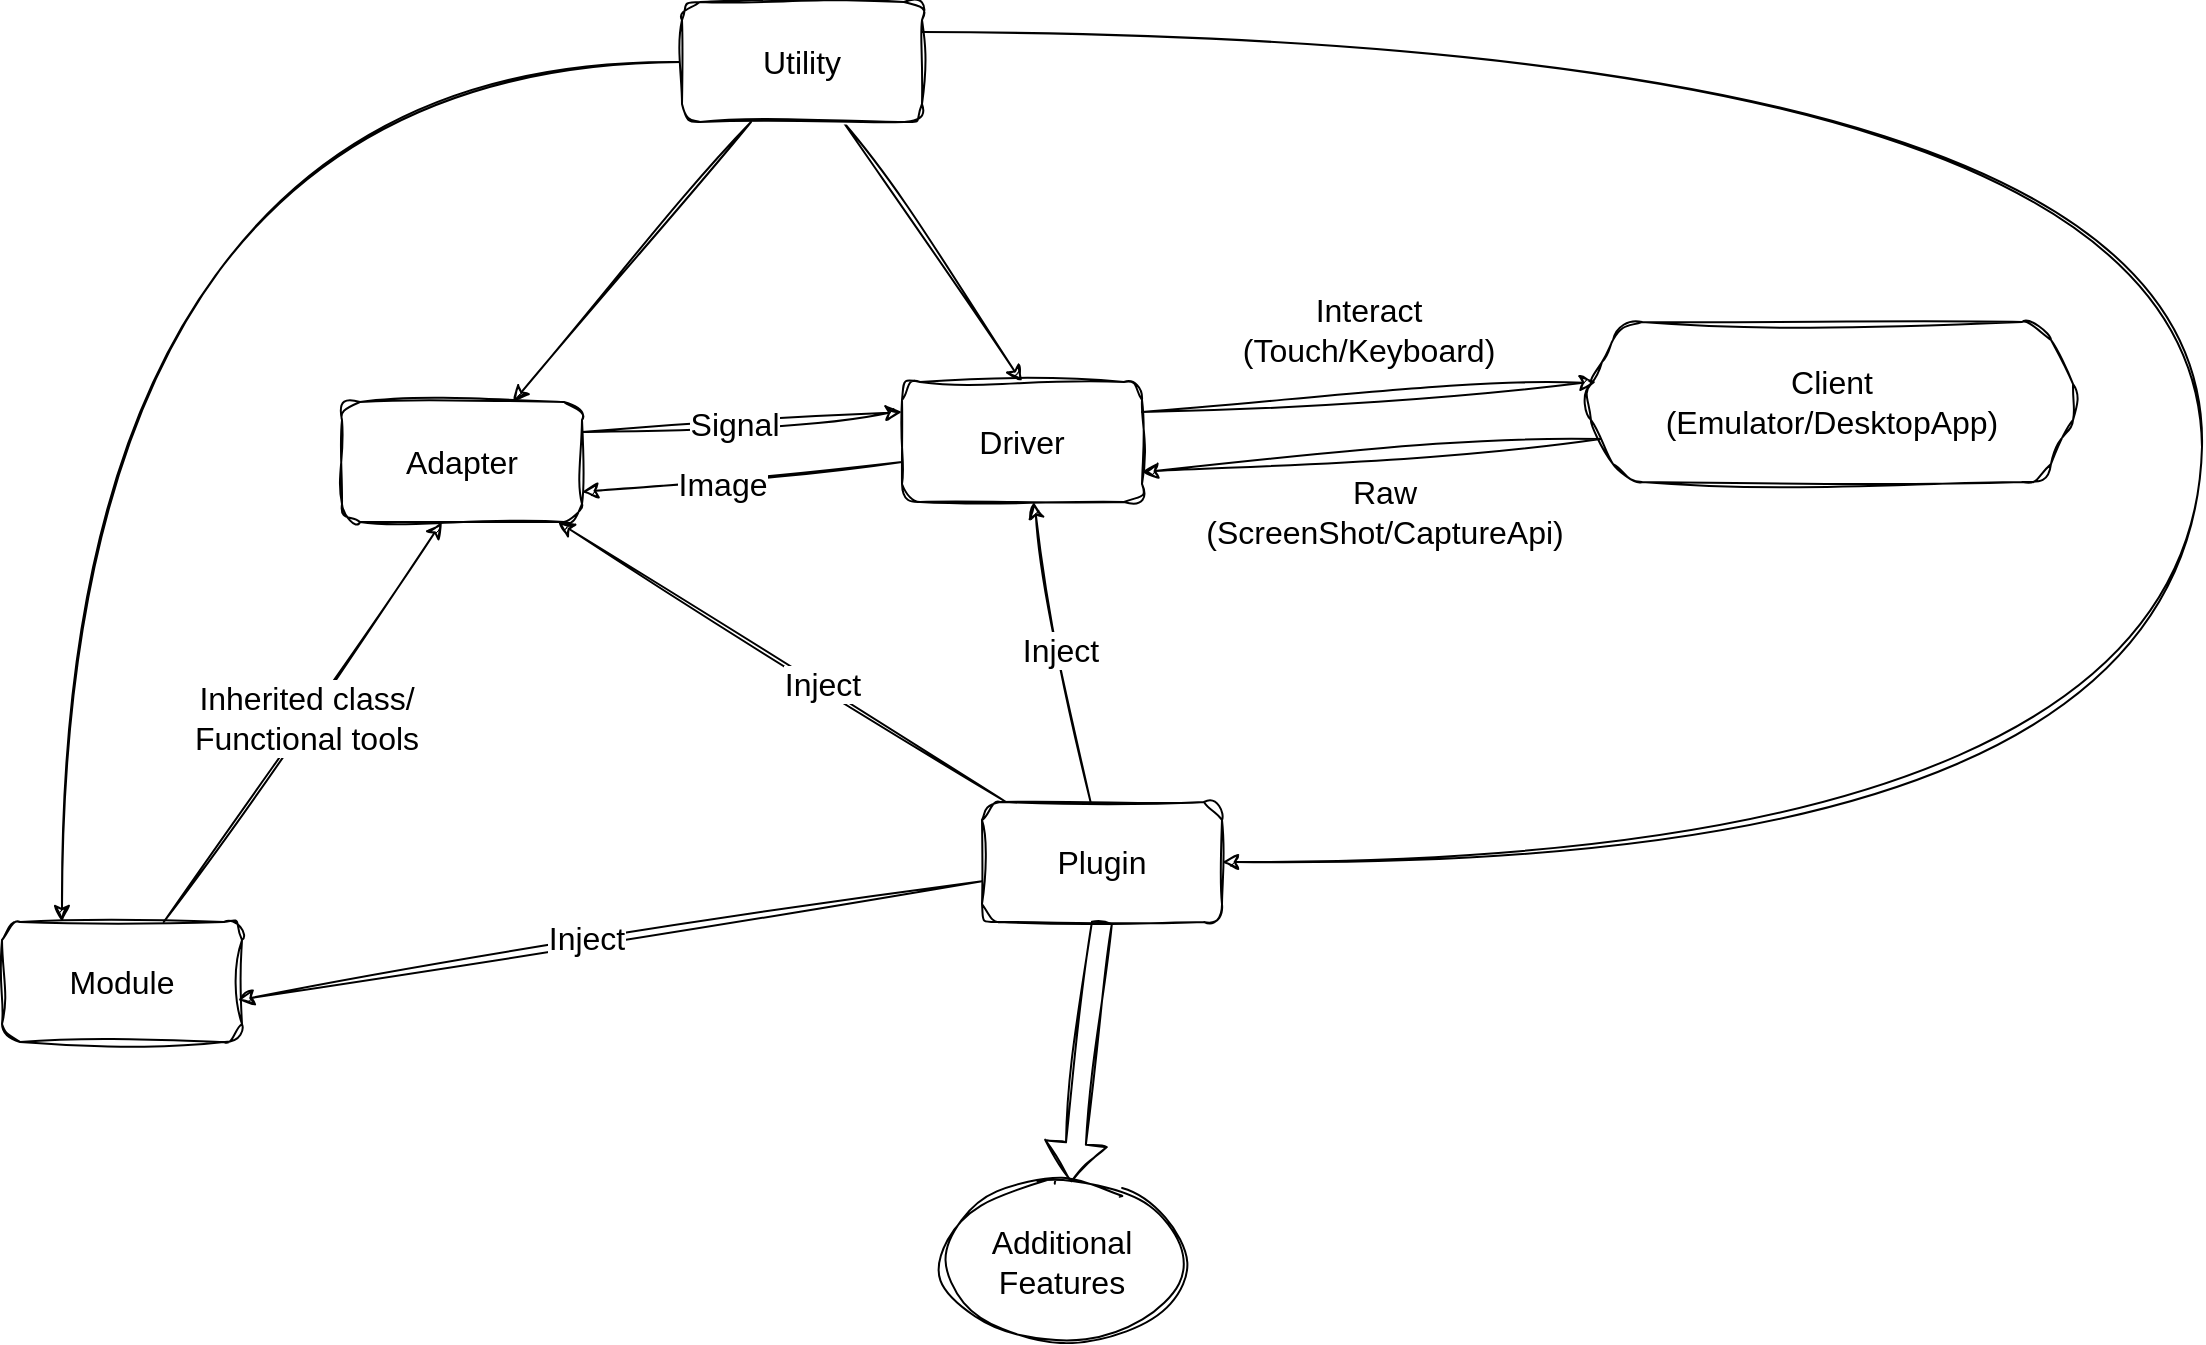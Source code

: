 <mxfile version="21.5.1" type="device" pages="6">
  <diagram name="General Structure" id="98Wy-qGtz1htmhqNoZCP">
    <mxGraphModel dx="1434" dy="1684" grid="1" gridSize="10" guides="1" tooltips="1" connect="1" arrows="1" fold="1" page="0" pageScale="1" pageWidth="827" pageHeight="1169" background="none" math="1" shadow="0">
      <root>
        <mxCell id="0" />
        <mxCell id="1" parent="0" />
        <mxCell id="Zt2jwXp6saf1cUh6ZIA2-4" style="edgeStyle=orthogonalEdgeStyle;rounded=0;sketch=1;hachureGap=4;jiggle=2;curveFitting=1;orthogonalLoop=1;jettySize=auto;html=1;fontFamily=Architects Daughter;fontSource=https%3A%2F%2Ffonts.googleapis.com%2Fcss%3Ffamily%3DArchitects%2BDaughter;fontSize=16;curved=1;entryX=0.25;entryY=0;entryDx=0;entryDy=0;" edge="1" parent="1" source="Zt2jwXp6saf1cUh6ZIA2-1" target="E9UtoPQuEZGJdsfPSDnH-1">
          <mxGeometry relative="1" as="geometry" />
        </mxCell>
        <mxCell id="E9UtoPQuEZGJdsfPSDnH-1" value="&lt;font style=&quot;font-size: 16px;&quot;&gt;Module&lt;/font&gt;" style="rounded=1;whiteSpace=wrap;html=1;sketch=1;curveFitting=1;jiggle=2;fontSize=16;" parent="1" vertex="1">
          <mxGeometry x="150" y="-30" width="120" height="60" as="geometry" />
        </mxCell>
        <mxCell id="Zt2jwXp6saf1cUh6ZIA2-5" style="edgeStyle=orthogonalEdgeStyle;rounded=0;sketch=1;hachureGap=4;jiggle=2;curveFitting=1;orthogonalLoop=1;jettySize=auto;html=1;exitX=1;exitY=0.25;exitDx=0;exitDy=0;fontFamily=Architects Daughter;fontSource=https%3A%2F%2Ffonts.googleapis.com%2Fcss%3Ffamily%3DArchitects%2BDaughter;fontSize=16;curved=1;entryX=1;entryY=0.5;entryDx=0;entryDy=0;" edge="1" parent="1" source="Zt2jwXp6saf1cUh6ZIA2-1" target="E9UtoPQuEZGJdsfPSDnH-4">
          <mxGeometry relative="1" as="geometry">
            <Array as="points">
              <mxPoint x="1250" y="-475" />
              <mxPoint x="1250" y="-60" />
            </Array>
          </mxGeometry>
        </mxCell>
        <mxCell id="E9UtoPQuEZGJdsfPSDnH-4" value="&lt;font style=&quot;font-size: 16px;&quot;&gt;Plugin&lt;/font&gt;" style="rounded=1;whiteSpace=wrap;html=1;sketch=1;curveFitting=1;jiggle=2;fontSize=16;" parent="1" vertex="1">
          <mxGeometry x="640" y="-90" width="120" height="60" as="geometry" />
        </mxCell>
        <mxCell id="E9UtoPQuEZGJdsfPSDnH-5" value="Adapter" style="rounded=1;whiteSpace=wrap;html=1;sketch=1;jiggle=2;curveFitting=1;strokeColor=default;fontFamily=Helvetica;fontSize=16;fontColor=default;fillColor=default;" parent="1" vertex="1">
          <mxGeometry x="320" y="-290" width="120" height="60" as="geometry" />
        </mxCell>
        <mxCell id="Zt2jwXp6saf1cUh6ZIA2-3" style="rounded=0;sketch=1;hachureGap=4;jiggle=2;curveFitting=1;orthogonalLoop=1;jettySize=auto;html=1;fontFamily=Architects Daughter;fontSource=https%3A%2F%2Ffonts.googleapis.com%2Fcss%3Ffamily%3DArchitects%2BDaughter;fontSize=16;entryX=0.5;entryY=0;entryDx=0;entryDy=0;" edge="1" parent="1" source="Zt2jwXp6saf1cUh6ZIA2-1" target="E9UtoPQuEZGJdsfPSDnH-6">
          <mxGeometry relative="1" as="geometry" />
        </mxCell>
        <mxCell id="E9UtoPQuEZGJdsfPSDnH-6" value="Driver" style="rounded=1;whiteSpace=wrap;sketch=1;jiggle=2;curveFitting=1;strokeColor=default;fontFamily=Helvetica;fontSize=16;fontColor=default;fillColor=default;html=1;" parent="1" vertex="1">
          <mxGeometry x="600" y="-300" width="120" height="60" as="geometry" />
        </mxCell>
        <mxCell id="E9UtoPQuEZGJdsfPSDnH-13" value="Client&lt;br style=&quot;border-color: var(--border-color);&quot;&gt;(Emulator/DesktopApp)" style="shape=hexagon;perimeter=hexagonPerimeter2;whiteSpace=wrap;html=1;fixedSize=1;rounded=1;sketch=1;jiggle=2;curveFitting=1;strokeColor=default;fontFamily=Helvetica;fontSize=16;fontColor=default;fillColor=default;" parent="1" vertex="1">
          <mxGeometry x="940" y="-330" width="250" height="80" as="geometry" />
        </mxCell>
        <mxCell id="E9UtoPQuEZGJdsfPSDnH-19" value="" style="endArrow=classic;html=1;rounded=1;hachureGap=4;fontFamily=Helvetica;fontSource=https%3A%2F%2Ffonts.googleapis.com%2Fcss%3Ffamily%3DArchitects%2BDaughter;fontSize=16;fontColor=default;exitX=1;exitY=0.25;exitDx=0;exitDy=0;entryX=0.028;entryY=0.375;entryDx=0;entryDy=0;entryPerimeter=0;sketch=1;curveFitting=1;jiggle=2;" parent="1" source="E9UtoPQuEZGJdsfPSDnH-6" target="E9UtoPQuEZGJdsfPSDnH-13" edge="1">
          <mxGeometry width="50" height="50" relative="1" as="geometry">
            <mxPoint x="620" y="-80" as="sourcePoint" />
            <mxPoint x="670" y="-130" as="targetPoint" />
          </mxGeometry>
        </mxCell>
        <mxCell id="E9UtoPQuEZGJdsfPSDnH-20" value="Interact&lt;br&gt;(Touch/Keyboard)" style="edgeLabel;html=1;align=center;verticalAlign=middle;resizable=0;points=[];fontSize=16;fontFamily=Helvetica;fontColor=default;" parent="E9UtoPQuEZGJdsfPSDnH-19" vertex="1" connectable="0">
          <mxGeometry x="0.241" y="1" relative="1" as="geometry">
            <mxPoint x="-28" y="-31" as="offset" />
          </mxGeometry>
        </mxCell>
        <mxCell id="E9UtoPQuEZGJdsfPSDnH-21" value="" style="endArrow=classic;html=1;rounded=1;hachureGap=4;fontFamily=Helvetica;fontSource=https%3A%2F%2Ffonts.googleapis.com%2Fcss%3Ffamily%3DArchitects%2BDaughter;fontSize=16;fontColor=default;exitX=0;exitY=0.75;exitDx=0;exitDy=0;entryX=1;entryY=0.75;entryDx=0;entryDy=0;sketch=1;curveFitting=1;jiggle=2;" parent="1" source="E9UtoPQuEZGJdsfPSDnH-13" target="E9UtoPQuEZGJdsfPSDnH-6" edge="1">
          <mxGeometry width="50" height="50" relative="1" as="geometry">
            <mxPoint x="920.005" y="-255.281" as="sourcePoint" />
            <mxPoint x="720" y="-270" as="targetPoint" />
          </mxGeometry>
        </mxCell>
        <mxCell id="E9UtoPQuEZGJdsfPSDnH-22" value="Raw&lt;br&gt;(ScreenShot/CaptureApi)" style="edgeLabel;html=1;align=center;verticalAlign=middle;resizable=0;points=[];fontSize=16;fontFamily=Helvetica;fontColor=default;labelBorderColor=none;" parent="E9UtoPQuEZGJdsfPSDnH-21" vertex="1" connectable="0">
          <mxGeometry x="-0.046" y="3" relative="1" as="geometry">
            <mxPoint y="25" as="offset" />
          </mxGeometry>
        </mxCell>
        <mxCell id="E9UtoPQuEZGJdsfPSDnH-23" value="" style="endArrow=classic;html=1;rounded=1;hachureGap=4;fontFamily=Helvetica;fontSource=https%3A%2F%2Ffonts.googleapis.com%2Fcss%3Ffamily%3DArchitects%2BDaughter;fontSize=16;fontColor=default;exitX=1;exitY=0.25;exitDx=0;exitDy=0;entryX=0;entryY=0.25;entryDx=0;entryDy=0;sketch=1;curveFitting=1;jiggle=2;" parent="1" source="E9UtoPQuEZGJdsfPSDnH-5" target="E9UtoPQuEZGJdsfPSDnH-6" edge="1">
          <mxGeometry width="50" height="50" relative="1" as="geometry">
            <mxPoint x="620" y="-80" as="sourcePoint" />
            <mxPoint x="670" y="-130" as="targetPoint" />
            <Array as="points" />
          </mxGeometry>
        </mxCell>
        <mxCell id="E9UtoPQuEZGJdsfPSDnH-25" value="Signal" style="edgeLabel;html=1;align=center;verticalAlign=middle;resizable=0;points=[];fontSize=16;fontFamily=Helvetica;fontColor=default;" parent="E9UtoPQuEZGJdsfPSDnH-23" vertex="1" connectable="0">
          <mxGeometry x="-0.049" y="1" relative="1" as="geometry">
            <mxPoint y="1" as="offset" />
          </mxGeometry>
        </mxCell>
        <mxCell id="E9UtoPQuEZGJdsfPSDnH-26" value="" style="endArrow=classic;html=1;rounded=1;hachureGap=4;fontFamily=Helvetica;fontSource=https%3A%2F%2Ffonts.googleapis.com%2Fcss%3Ffamily%3DArchitects%2BDaughter;fontSize=16;fontColor=default;entryX=1;entryY=0.75;entryDx=0;entryDy=0;sketch=1;curveFitting=1;jiggle=2;" parent="1" target="E9UtoPQuEZGJdsfPSDnH-5" edge="1">
          <mxGeometry width="50" height="50" relative="1" as="geometry">
            <mxPoint x="600" y="-260" as="sourcePoint" />
            <mxPoint x="670" y="-130" as="targetPoint" />
          </mxGeometry>
        </mxCell>
        <mxCell id="E9UtoPQuEZGJdsfPSDnH-27" value="Image" style="edgeLabel;html=1;align=center;verticalAlign=middle;resizable=0;points=[];fontSize=16;fontFamily=Helvetica;fontColor=default;" parent="E9UtoPQuEZGJdsfPSDnH-26" vertex="1" connectable="0">
          <mxGeometry x="-0.012" y="1" relative="1" as="geometry">
            <mxPoint x="-11" y="2" as="offset" />
          </mxGeometry>
        </mxCell>
        <mxCell id="E9UtoPQuEZGJdsfPSDnH-28" value="" style="endArrow=classic;html=1;rounded=1;hachureGap=4;fontFamily=Helvetica;fontSource=https%3A%2F%2Ffonts.googleapis.com%2Fcss%3Ffamily%3DArchitects%2BDaughter;fontSize=16;fontColor=default;sketch=1;curveFitting=1;jiggle=2;" parent="1" edge="1" source="E9UtoPQuEZGJdsfPSDnH-1">
          <mxGeometry width="50" height="50" relative="1" as="geometry">
            <mxPoint x="370" y="-110" as="sourcePoint" />
            <mxPoint x="370" y="-230" as="targetPoint" />
          </mxGeometry>
        </mxCell>
        <mxCell id="E9UtoPQuEZGJdsfPSDnH-29" value="Inherited class/&lt;br&gt;Functional tools" style="edgeLabel;html=1;align=center;verticalAlign=middle;resizable=0;points=[];fontSize=16;fontFamily=Helvetica;fontColor=default;" parent="E9UtoPQuEZGJdsfPSDnH-28" vertex="1" connectable="0">
          <mxGeometry x="0.017" y="1" relative="1" as="geometry">
            <mxPoint x="1" as="offset" />
          </mxGeometry>
        </mxCell>
        <mxCell id="E9UtoPQuEZGJdsfPSDnH-30" value="" style="endArrow=classic;html=1;rounded=1;hachureGap=4;fontFamily=Helvetica;fontSource=https%3A%2F%2Ffonts.googleapis.com%2Fcss%3Ffamily%3DArchitects%2BDaughter;fontSize=16;fontColor=default;entryX=0.983;entryY=0.65;entryDx=0;entryDy=0;sketch=1;curveFitting=1;jiggle=2;entryPerimeter=0;" parent="1" source="E9UtoPQuEZGJdsfPSDnH-4" target="E9UtoPQuEZGJdsfPSDnH-1" edge="1">
          <mxGeometry width="50" height="50" relative="1" as="geometry">
            <mxPoint x="680" y="-230" as="sourcePoint" />
            <mxPoint x="730" y="-280" as="targetPoint" />
          </mxGeometry>
        </mxCell>
        <mxCell id="E9UtoPQuEZGJdsfPSDnH-35" value="Inject" style="edgeLabel;html=1;align=center;verticalAlign=middle;resizable=0;points=[];fontSize=16;fontFamily=Helvetica;fontColor=default;" parent="E9UtoPQuEZGJdsfPSDnH-30" vertex="1" connectable="0">
          <mxGeometry x="0.068" y="3" relative="1" as="geometry">
            <mxPoint y="-6" as="offset" />
          </mxGeometry>
        </mxCell>
        <mxCell id="E9UtoPQuEZGJdsfPSDnH-31" value="" style="endArrow=classic;html=1;rounded=1;hachureGap=4;fontFamily=Helvetica;fontSource=https%3A%2F%2Ffonts.googleapis.com%2Fcss%3Ffamily%3DArchitects%2BDaughter;fontSize=16;fontColor=default;sketch=1;curveFitting=1;jiggle=2;" parent="1" source="E9UtoPQuEZGJdsfPSDnH-4" target="E9UtoPQuEZGJdsfPSDnH-5" edge="1">
          <mxGeometry width="50" height="50" relative="1" as="geometry">
            <mxPoint x="650" y="-54" as="sourcePoint" />
            <mxPoint x="450" y="-66" as="targetPoint" />
          </mxGeometry>
        </mxCell>
        <mxCell id="E9UtoPQuEZGJdsfPSDnH-33" value="Inject" style="edgeLabel;html=1;align=center;verticalAlign=middle;resizable=0;points=[];fontSize=16;fontFamily=Helvetica;fontColor=default;" parent="E9UtoPQuEZGJdsfPSDnH-31" vertex="1" connectable="0">
          <mxGeometry x="-0.166" y="-1" relative="1" as="geometry">
            <mxPoint as="offset" />
          </mxGeometry>
        </mxCell>
        <mxCell id="E9UtoPQuEZGJdsfPSDnH-32" value="" style="endArrow=classic;html=1;rounded=1;hachureGap=4;fontFamily=Helvetica;fontSource=https%3A%2F%2Ffonts.googleapis.com%2Fcss%3Ffamily%3DArchitects%2BDaughter;fontSize=16;fontColor=default;sketch=1;curveFitting=1;jiggle=2;" parent="1" source="E9UtoPQuEZGJdsfPSDnH-4" target="E9UtoPQuEZGJdsfPSDnH-6" edge="1">
          <mxGeometry width="50" height="50" relative="1" as="geometry">
            <mxPoint x="660" y="-44" as="sourcePoint" />
            <mxPoint x="460" y="-56" as="targetPoint" />
          </mxGeometry>
        </mxCell>
        <mxCell id="E9UtoPQuEZGJdsfPSDnH-36" value="Inject" style="edgeLabel;html=1;align=center;verticalAlign=middle;resizable=0;points=[];fontSize=16;fontFamily=Helvetica;fontColor=default;" parent="E9UtoPQuEZGJdsfPSDnH-32" vertex="1" connectable="0">
          <mxGeometry x="0.015" y="1" relative="1" as="geometry">
            <mxPoint as="offset" />
          </mxGeometry>
        </mxCell>
        <mxCell id="E9UtoPQuEZGJdsfPSDnH-37" value="Additional Features" style="ellipse;whiteSpace=wrap;html=1;rounded=1;sketch=1;jiggle=2;curveFitting=1;strokeColor=default;fontFamily=Helvetica;fontSize=16;fontColor=default;fillColor=default;" parent="1" vertex="1">
          <mxGeometry x="620" y="100" width="120" height="80" as="geometry" />
        </mxCell>
        <mxCell id="E9UtoPQuEZGJdsfPSDnH-38" value="" style="shape=flexArrow;endArrow=classic;html=1;rounded=1;hachureGap=4;fontFamily=Helvetica;fontSource=https%3A%2F%2Ffonts.googleapis.com%2Fcss%3Ffamily%3DArchitects%2BDaughter;fontSize=16;fontColor=default;exitX=0.5;exitY=1;exitDx=0;exitDy=0;sketch=1;curveFitting=1;jiggle=2;" parent="1" source="E9UtoPQuEZGJdsfPSDnH-4" target="E9UtoPQuEZGJdsfPSDnH-37" edge="1">
          <mxGeometry width="50" height="50" relative="1" as="geometry">
            <mxPoint x="850" y="-130" as="sourcePoint" />
            <mxPoint x="900" y="-180" as="targetPoint" />
          </mxGeometry>
        </mxCell>
        <mxCell id="Zt2jwXp6saf1cUh6ZIA2-1" value="Utility" style="rounded=1;whiteSpace=wrap;html=1;sketch=1;jiggle=2;curveFitting=1;strokeColor=default;fontFamily=Helvetica;fontSize=16;fontColor=default;fillColor=default;" vertex="1" parent="1">
          <mxGeometry x="490" y="-490" width="120" height="60" as="geometry" />
        </mxCell>
        <mxCell id="Zt2jwXp6saf1cUh6ZIA2-2" value="" style="endArrow=classic;html=1;rounded=0;sketch=1;hachureGap=4;jiggle=2;curveFitting=1;fontFamily=Architects Daughter;fontSource=https%3A%2F%2Ffonts.googleapis.com%2Fcss%3Ffamily%3DArchitects%2BDaughter;fontSize=16;" edge="1" parent="1" source="Zt2jwXp6saf1cUh6ZIA2-1" target="E9UtoPQuEZGJdsfPSDnH-5">
          <mxGeometry width="50" height="50" relative="1" as="geometry">
            <mxPoint x="740" y="-220" as="sourcePoint" />
            <mxPoint x="690" y="-170" as="targetPoint" />
          </mxGeometry>
        </mxCell>
      </root>
    </mxGraphModel>
  </diagram>
  <diagram id="-d_hoCsqS4O_Cm1aj73_" name="Module">
    <mxGraphModel dx="1434" dy="1284" grid="1" gridSize="10" guides="1" tooltips="1" connect="1" arrows="1" fold="1" page="0" pageScale="1" pageWidth="827" pageHeight="1169" math="0" shadow="0">
      <root>
        <mxCell id="0" />
        <mxCell id="1" parent="0" />
        <mxCell id="vqtAvjdkBAlzpXOq_8f0-1" value="Module" style="shape=umlFrame;whiteSpace=wrap;html=1;pointerEvents=0;recursiveResize=0;container=1;collapsible=0;width=160;rounded=1;sketch=1;jiggle=2;curveFitting=1;strokeColor=default;fontFamily=Helvetica;fontSize=16;fontColor=default;fillColor=default;shadow=1;" parent="1" vertex="1">
          <mxGeometry x="120" y="-200" width="460" height="330" as="geometry" />
        </mxCell>
        <mxCell id="vqtAvjdkBAlzpXOq_8f0-2" value="Page" style="swimlane;whiteSpace=wrap;html=1;rounded=1;sketch=1;jiggle=2;curveFitting=1;strokeColor=default;fontFamily=Helvetica;fontSize=16;fontColor=default;fillColor=default;" parent="vqtAvjdkBAlzpXOq_8f0-1" vertex="1">
          <mxGeometry x="10" y="40" width="140" height="230" as="geometry" />
        </mxCell>
        <mxCell id="vqtAvjdkBAlzpXOq_8f0-3" value="Page" style="rounded=1;whiteSpace=wrap;html=1;sketch=1;jiggle=2;curveFitting=1;strokeColor=default;fontFamily=Helvetica;fontSize=16;fontColor=default;fillColor=default;" parent="vqtAvjdkBAlzpXOq_8f0-2" vertex="1">
          <mxGeometry x="10" y="30" width="120" height="40" as="geometry" />
        </mxCell>
        <mxCell id="vqtAvjdkBAlzpXOq_8f0-4" value="Switch" style="rounded=1;whiteSpace=wrap;html=1;sketch=1;jiggle=2;curveFitting=1;strokeColor=default;fontFamily=Helvetica;fontSize=16;fontColor=default;fillColor=default;" parent="vqtAvjdkBAlzpXOq_8f0-2" vertex="1">
          <mxGeometry x="10" y="80" width="120" height="40" as="geometry" />
        </mxCell>
        <mxCell id="vqtAvjdkBAlzpXOq_8f0-5" value="Button" style="rounded=1;whiteSpace=wrap;html=1;sketch=1;jiggle=2;curveFitting=1;strokeColor=default;fontFamily=Helvetica;fontSize=16;fontColor=default;fillColor=default;" parent="vqtAvjdkBAlzpXOq_8f0-2" vertex="1">
          <mxGeometry x="10" y="130" width="120" height="40" as="geometry" />
        </mxCell>
        <mxCell id="vqtAvjdkBAlzpXOq_8f0-6" value="Slider" style="rounded=1;whiteSpace=wrap;html=1;sketch=1;jiggle=2;curveFitting=1;strokeColor=default;fontFamily=Helvetica;fontSize=16;fontColor=default;fillColor=default;" parent="vqtAvjdkBAlzpXOq_8f0-2" vertex="1">
          <mxGeometry x="10" y="180" width="120" height="40" as="geometry" />
        </mxCell>
        <mxCell id="vqtAvjdkBAlzpXOq_8f0-7" value="Manager" style="swimlane;whiteSpace=wrap;html=1;rounded=1;sketch=1;jiggle=2;curveFitting=1;strokeColor=default;fontFamily=Helvetica;fontSize=16;fontColor=default;fillColor=default;" parent="vqtAvjdkBAlzpXOq_8f0-1" vertex="1">
          <mxGeometry x="160" y="40" width="140" height="280" as="geometry" />
        </mxCell>
        <mxCell id="vqtAvjdkBAlzpXOq_8f0-8" value="Manager" style="rounded=1;whiteSpace=wrap;html=1;sketch=1;jiggle=2;curveFitting=1;strokeColor=default;fontFamily=Helvetica;fontSize=16;fontColor=default;fillColor=default;" parent="vqtAvjdkBAlzpXOq_8f0-7" vertex="1">
          <mxGeometry x="10" y="30" width="120" height="40" as="geometry" />
        </mxCell>
        <mxCell id="vqtAvjdkBAlzpXOq_8f0-9" value="Scheduler" style="rounded=1;whiteSpace=wrap;html=1;sketch=1;jiggle=2;curveFitting=1;strokeColor=default;fontFamily=Helvetica;fontSize=16;fontColor=default;fillColor=default;" parent="vqtAvjdkBAlzpXOq_8f0-7" vertex="1">
          <mxGeometry x="10" y="80" width="120" height="40" as="geometry" />
        </mxCell>
        <mxCell id="vqtAvjdkBAlzpXOq_8f0-10" value="Executor" style="rounded=1;whiteSpace=wrap;html=1;sketch=1;jiggle=2;curveFitting=1;strokeColor=default;fontFamily=Helvetica;fontSize=16;fontColor=default;fillColor=default;" parent="vqtAvjdkBAlzpXOq_8f0-7" vertex="1">
          <mxGeometry x="10" y="130" width="120" height="40" as="geometry" />
        </mxCell>
        <mxCell id="vqtAvjdkBAlzpXOq_8f0-11" value="Trigger" style="rounded=1;whiteSpace=wrap;html=1;sketch=1;jiggle=2;curveFitting=1;strokeColor=default;fontFamily=Helvetica;fontSize=16;fontColor=default;fillColor=default;" parent="vqtAvjdkBAlzpXOq_8f0-7" vertex="1">
          <mxGeometry x="10" y="180" width="120" height="40" as="geometry" />
        </mxCell>
        <mxCell id="vqtAvjdkBAlzpXOq_8f0-12" value="JobStore" style="rounded=1;whiteSpace=wrap;html=1;sketch=1;jiggle=2;curveFitting=1;strokeColor=default;fontFamily=Helvetica;fontSize=16;fontColor=default;fillColor=default;" parent="vqtAvjdkBAlzpXOq_8f0-7" vertex="1">
          <mxGeometry x="10" y="230" width="120" height="40" as="geometry" />
        </mxCell>
        <mxCell id="vqtAvjdkBAlzpXOq_8f0-15" value="Task" style="swimlane;whiteSpace=wrap;html=1;rounded=1;sketch=1;jiggle=2;curveFitting=1;strokeColor=default;fontFamily=Helvetica;fontSize=16;fontColor=default;fillColor=default;" parent="vqtAvjdkBAlzpXOq_8f0-1" vertex="1">
          <mxGeometry x="310" y="40" width="140" height="130" as="geometry" />
        </mxCell>
        <mxCell id="vqtAvjdkBAlzpXOq_8f0-16" value="Task" style="rounded=1;whiteSpace=wrap;html=1;sketch=1;jiggle=2;curveFitting=1;strokeColor=default;fontFamily=Helvetica;fontSize=16;fontColor=default;fillColor=default;" parent="vqtAvjdkBAlzpXOq_8f0-15" vertex="1">
          <mxGeometry x="10" y="30" width="120" height="40" as="geometry" />
        </mxCell>
        <mxCell id="vqtAvjdkBAlzpXOq_8f0-17" value="Step" style="rounded=1;whiteSpace=wrap;html=1;sketch=1;jiggle=2;curveFitting=1;strokeColor=default;fontFamily=Helvetica;fontSize=16;fontColor=default;fillColor=default;" parent="vqtAvjdkBAlzpXOq_8f0-15" vertex="1">
          <mxGeometry x="10" y="80" width="120" height="40" as="geometry" />
        </mxCell>
        <mxCell id="vqtAvjdkBAlzpXOq_8f0-14" value="Log" style="rounded=1;whiteSpace=wrap;html=1;sketch=1;jiggle=2;curveFitting=1;strokeColor=default;fontFamily=Helvetica;fontSize=16;fontColor=default;fillColor=default;" parent="vqtAvjdkBAlzpXOq_8f0-1" vertex="1">
          <mxGeometry x="320" y="180" width="120" height="40" as="geometry" />
        </mxCell>
        <mxCell id="je06mMpeQxjHyOvOV5Rv-1" value="Task是Scheduler的最小调度单位&lt;br&gt;Step是Manager的最小感知单位" style="shape=card;whiteSpace=wrap;html=1;rounded=1;sketch=1;jiggle=2;curveFitting=1;strokeColor=default;fontFamily=Helvetica;fontSize=16;fontColor=default;fillColor=default;align=center;" vertex="1" parent="1">
          <mxGeometry x="600" y="-200" width="330" height="100" as="geometry" />
        </mxCell>
        <mxCell id="BVMGVH_8YDlemSOh8jt7-1" value="Detail information to module map" style="shape=callout;whiteSpace=wrap;html=1;perimeter=calloutPerimeter;sketch=1;hachureGap=4;jiggle=2;curveFitting=1;fontFamily=Architects Daughter;fontSource=https%3A%2F%2Ffonts.googleapis.com%2Fcss%3Ffamily%3DArchitects%2BDaughter;fontSize=20;" vertex="1" parent="1">
          <mxGeometry x="150" y="-300" width="390" height="100" as="geometry" />
        </mxCell>
      </root>
    </mxGraphModel>
  </diagram>
  <diagram id="hHSdu2oJDX3RFgh4TJQ5" name="Adapter">
    <mxGraphModel dx="1434" dy="884" grid="1" gridSize="10" guides="1" tooltips="1" connect="1" arrows="1" fold="1" page="0" pageScale="1" pageWidth="827" pageHeight="1169" math="0" shadow="0">
      <root>
        <mxCell id="0" />
        <mxCell id="1" parent="0" />
      </root>
    </mxGraphModel>
  </diagram>
  <diagram id="tAvYEqisswqWX-Cg3Mod" name="Driver">
    <mxGraphModel dx="1834" dy="884" grid="1" gridSize="10" guides="1" tooltips="1" connect="1" arrows="1" fold="1" page="0" pageScale="1" pageWidth="827" pageHeight="1169" math="0" shadow="0">
      <root>
        <mxCell id="0" />
        <mxCell id="1" parent="0" />
        <mxCell id="NiQ3y41oNnvnrkbR4yds-1" value="Driver" style="shape=umlFrame;whiteSpace=wrap;html=1;pointerEvents=0;recursiveResize=0;container=1;collapsible=0;width=160;sketch=1;hachureGap=4;jiggle=2;curveFitting=1;fontFamily=Architects Daughter;fontSource=https%3A%2F%2Ffonts.googleapis.com%2Fcss%3Ffamily%3DArchitects%2BDaughter;fontSize=20;" vertex="1" parent="1">
          <mxGeometry x="-90" y="90" width="520" height="230" as="geometry" />
        </mxCell>
        <mxCell id="853pc65NUVb5E3yohh3O-1" value="Screenshot on Emulator" style="swimlane;fontStyle=0;childLayout=stackLayout;horizontal=1;startSize=30;horizontalStack=0;resizeParent=1;resizeParentMax=0;resizeLast=0;collapsible=1;marginBottom=0;whiteSpace=wrap;html=1;sketch=1;hachureGap=4;jiggle=2;curveFitting=1;fontFamily=Architects Daughter;fontSource=https%3A%2F%2Ffonts.googleapis.com%2Fcss%3Ffamily%3DArchitects%2BDaughter;fontSize=20;" vertex="1" parent="NiQ3y41oNnvnrkbR4yds-1">
          <mxGeometry x="10" y="40" width="280" height="180" as="geometry" />
        </mxCell>
        <mxCell id="853pc65NUVb5E3yohh3O-2" value="ADB" style="text;strokeColor=none;fillColor=none;align=left;verticalAlign=middle;spacingLeft=4;spacingRight=4;overflow=hidden;points=[[0,0.5],[1,0.5]];portConstraint=eastwest;rotatable=0;whiteSpace=wrap;html=1;fontSize=20;fontFamily=Architects Daughter;" vertex="1" parent="853pc65NUVb5E3yohh3O-1">
          <mxGeometry y="30" width="280" height="30" as="geometry" />
        </mxCell>
        <mxCell id="853pc65NUVb5E3yohh3O-3" value="Ascreencap" style="text;strokeColor=none;fillColor=none;align=left;verticalAlign=middle;spacingLeft=4;spacingRight=4;overflow=hidden;points=[[0,0.5],[1,0.5]];portConstraint=eastwest;rotatable=0;whiteSpace=wrap;html=1;fontSize=20;fontFamily=Architects Daughter;" vertex="1" parent="853pc65NUVb5E3yohh3O-1">
          <mxGeometry y="60" width="280" height="30" as="geometry" />
        </mxCell>
        <mxCell id="853pc65NUVb5E3yohh3O-4" value="DroidCap" style="text;strokeColor=none;fillColor=none;align=left;verticalAlign=middle;spacingLeft=4;spacingRight=4;overflow=hidden;points=[[0,0.5],[1,0.5]];portConstraint=eastwest;rotatable=0;whiteSpace=wrap;html=1;fontSize=20;fontFamily=Architects Daughter;" vertex="1" parent="853pc65NUVb5E3yohh3O-1">
          <mxGeometry y="90" width="280" height="30" as="geometry" />
        </mxCell>
        <mxCell id="853pc65NUVb5E3yohh3O-5" value="uiAutomator" style="text;strokeColor=none;fillColor=none;align=left;verticalAlign=middle;spacingLeft=4;spacingRight=4;overflow=hidden;points=[[0,0.5],[1,0.5]];portConstraint=eastwest;rotatable=0;whiteSpace=wrap;html=1;fontSize=20;fontFamily=Architects Daughter;" vertex="1" parent="853pc65NUVb5E3yohh3O-1">
          <mxGeometry y="120" width="280" height="30" as="geometry" />
        </mxCell>
        <mxCell id="853pc65NUVb5E3yohh3O-10" value="miniCap" style="text;strokeColor=none;fillColor=none;align=left;verticalAlign=middle;spacingLeft=4;spacingRight=4;overflow=hidden;points=[[0,0.5],[1,0.5]];portConstraint=eastwest;rotatable=0;whiteSpace=wrap;html=1;fontSize=20;fontFamily=Architects Daughter;" vertex="1" parent="853pc65NUVb5E3yohh3O-1">
          <mxGeometry y="150" width="280" height="30" as="geometry" />
        </mxCell>
        <mxCell id="853pc65NUVb5E3yohh3O-6" value="Touch on Emulator" style="swimlane;fontStyle=0;childLayout=stackLayout;horizontal=1;startSize=30;horizontalStack=0;resizeParent=1;resizeParentMax=0;resizeLast=0;collapsible=1;marginBottom=0;whiteSpace=wrap;html=1;sketch=1;hachureGap=4;jiggle=2;curveFitting=1;fontFamily=Architects Daughter;fontSource=https%3A%2F%2Ffonts.googleapis.com%2Fcss%3Ffamily%3DArchitects%2BDaughter;fontSize=20;" vertex="1" parent="NiQ3y41oNnvnrkbR4yds-1">
          <mxGeometry x="300" y="40" width="210" height="150" as="geometry" />
        </mxCell>
        <mxCell id="853pc65NUVb5E3yohh3O-7" value="ADB" style="text;strokeColor=none;fillColor=none;align=left;verticalAlign=middle;spacingLeft=4;spacingRight=4;overflow=hidden;points=[[0,0.5],[1,0.5]];portConstraint=eastwest;rotatable=0;whiteSpace=wrap;html=1;fontSize=20;fontFamily=Architects Daughter;" vertex="1" parent="853pc65NUVb5E3yohh3O-6">
          <mxGeometry y="30" width="210" height="30" as="geometry" />
        </mxCell>
        <mxCell id="853pc65NUVb5E3yohh3O-8" value="uiAutomator" style="text;strokeColor=none;fillColor=none;align=left;verticalAlign=middle;spacingLeft=4;spacingRight=4;overflow=hidden;points=[[0,0.5],[1,0.5]];portConstraint=eastwest;rotatable=0;whiteSpace=wrap;html=1;fontSize=20;fontFamily=Architects Daughter;" vertex="1" parent="853pc65NUVb5E3yohh3O-6">
          <mxGeometry y="60" width="210" height="30" as="geometry" />
        </mxCell>
        <mxCell id="853pc65NUVb5E3yohh3O-9" value="minitouch" style="text;strokeColor=none;fillColor=none;align=left;verticalAlign=middle;spacingLeft=4;spacingRight=4;overflow=hidden;points=[[0,0.5],[1,0.5]];portConstraint=eastwest;rotatable=0;whiteSpace=wrap;html=1;fontSize=20;fontFamily=Architects Daughter;" vertex="1" parent="853pc65NUVb5E3yohh3O-6">
          <mxGeometry y="90" width="210" height="30" as="geometry" />
        </mxCell>
        <mxCell id="853pc65NUVb5E3yohh3O-11" value="maatouch" style="text;strokeColor=none;fillColor=none;align=left;verticalAlign=middle;spacingLeft=4;spacingRight=4;overflow=hidden;points=[[0,0.5],[1,0.5]];portConstraint=eastwest;rotatable=0;whiteSpace=wrap;html=1;fontSize=20;fontFamily=Architects Daughter;" vertex="1" parent="853pc65NUVb5E3yohh3O-6">
          <mxGeometry y="120" width="210" height="30" as="geometry" />
        </mxCell>
      </root>
    </mxGraphModel>
  </diagram>
  <diagram id="LsPW1KGJ2zIyk-8xrM6g" name="Plugin">
    <mxGraphModel dx="1434" dy="884" grid="1" gridSize="10" guides="1" tooltips="1" connect="1" arrows="1" fold="1" page="0" pageScale="1" pageWidth="827" pageHeight="1169" math="0" shadow="0">
      <root>
        <mxCell id="0" />
        <mxCell id="1" parent="0" />
      </root>
    </mxGraphModel>
  </diagram>
  <diagram id="gPY33phXvgAwDhyGkzbn" name="Utility">
    <mxGraphModel dx="1434" dy="884" grid="1" gridSize="10" guides="1" tooltips="1" connect="1" arrows="1" fold="1" page="0" pageScale="1" pageWidth="827" pageHeight="1169" math="0" shadow="0">
      <root>
        <mxCell id="0" />
        <mxCell id="1" parent="0" />
      </root>
    </mxGraphModel>
  </diagram>
</mxfile>
